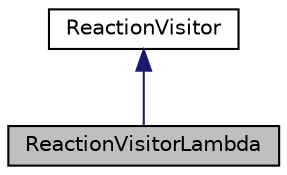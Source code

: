 digraph "ReactionVisitorLambda"
{
 // INTERACTIVE_SVG=YES
  edge [fontname="Helvetica",fontsize="10",labelfontname="Helvetica",labelfontsize="10"];
  node [fontname="Helvetica",fontsize="10",shape=record];
  Node2 [label="ReactionVisitorLambda",height=0.2,width=0.4,color="black", fillcolor="grey75", style="filled", fontcolor="black"];
  Node3 -> Node2 [dir="back",color="midnightblue",fontsize="10",style="solid",fontname="Helvetica"];
  Node3 [label="ReactionVisitor",height=0.2,width=0.4,color="black", fillcolor="white", style="filled",URL="$classReactionVisitor.html",tooltip="The Visitor pattern allows a functor to visit each node of the Composite pattern. ..."];
}
